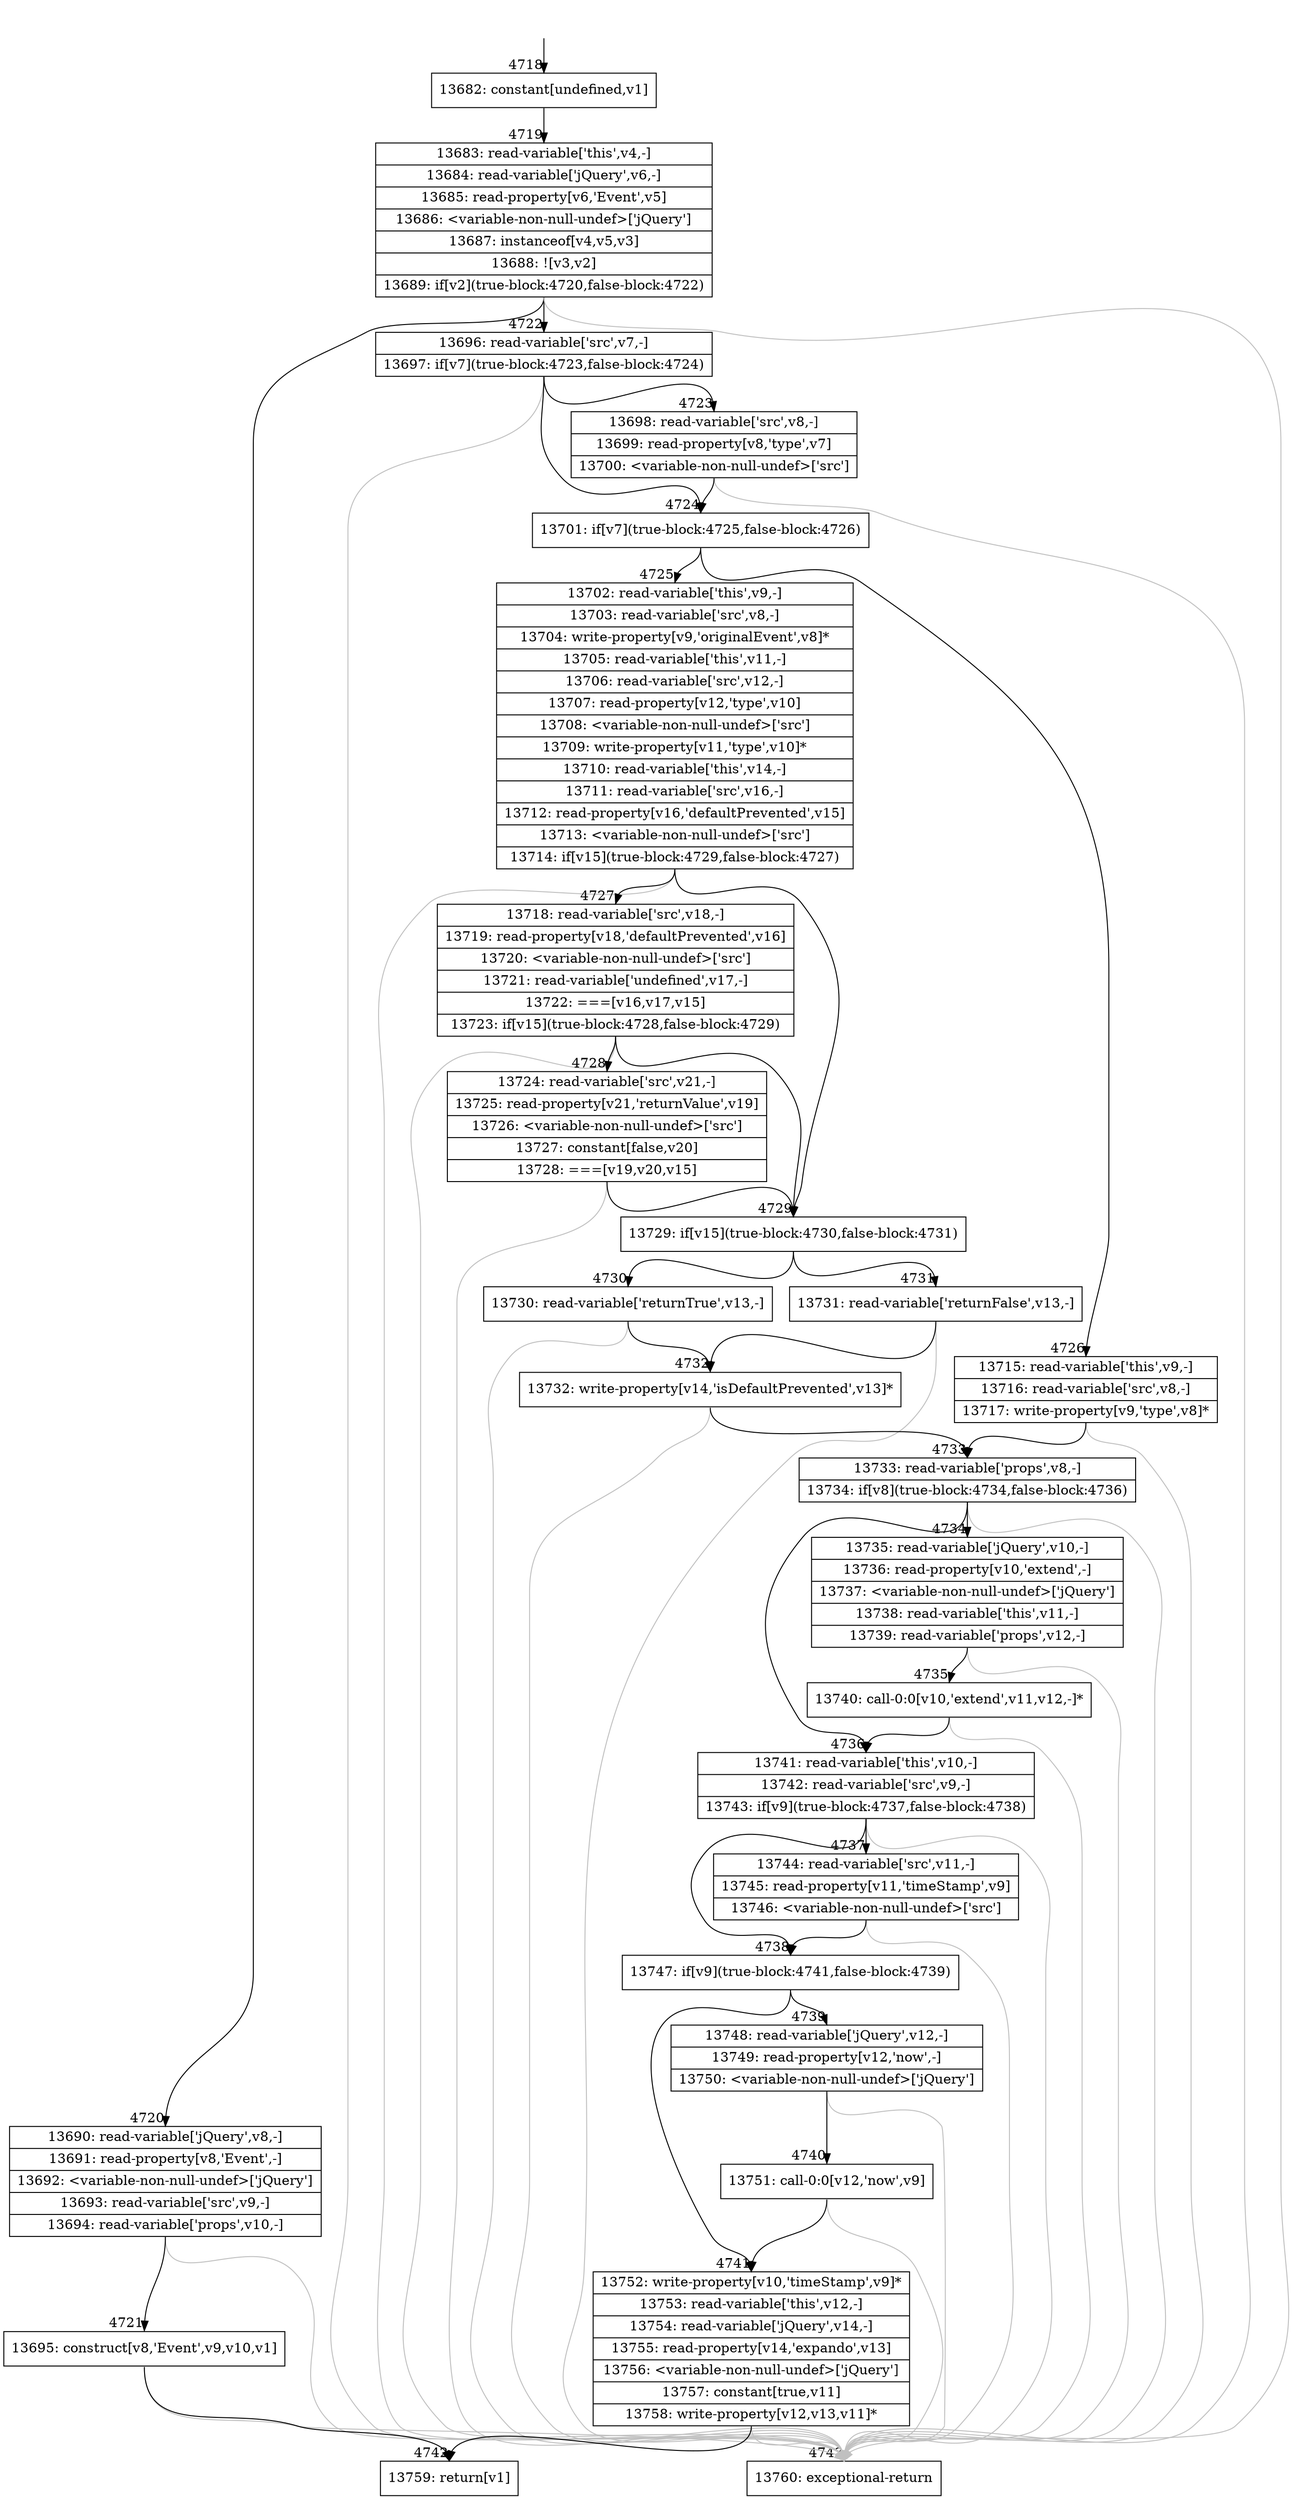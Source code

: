 digraph {
rankdir="TD"
BB_entry293[shape=none,label=""];
BB_entry293 -> BB4718 [tailport=s, headport=n, headlabel="    4718"]
BB4718 [shape=record label="{13682: constant[undefined,v1]}" ] 
BB4718 -> BB4719 [tailport=s, headport=n, headlabel="      4719"]
BB4719 [shape=record label="{13683: read-variable['this',v4,-]|13684: read-variable['jQuery',v6,-]|13685: read-property[v6,'Event',v5]|13686: \<variable-non-null-undef\>['jQuery']|13687: instanceof[v4,v5,v3]|13688: ![v3,v2]|13689: if[v2](true-block:4720,false-block:4722)}" ] 
BB4719 -> BB4720 [tailport=s, headport=n, headlabel="      4720"]
BB4719 -> BB4722 [tailport=s, headport=n, headlabel="      4722"]
BB4719 -> BB4743 [tailport=s, headport=n, color=gray, headlabel="      4743"]
BB4720 [shape=record label="{13690: read-variable['jQuery',v8,-]|13691: read-property[v8,'Event',-]|13692: \<variable-non-null-undef\>['jQuery']|13693: read-variable['src',v9,-]|13694: read-variable['props',v10,-]}" ] 
BB4720 -> BB4721 [tailport=s, headport=n, headlabel="      4721"]
BB4720 -> BB4743 [tailport=s, headport=n, color=gray]
BB4721 [shape=record label="{13695: construct[v8,'Event',v9,v10,v1]}" ] 
BB4721 -> BB4742 [tailport=s, headport=n, headlabel="      4742"]
BB4721 -> BB4743 [tailport=s, headport=n, color=gray]
BB4722 [shape=record label="{13696: read-variable['src',v7,-]|13697: if[v7](true-block:4723,false-block:4724)}" ] 
BB4722 -> BB4724 [tailport=s, headport=n, headlabel="      4724"]
BB4722 -> BB4723 [tailport=s, headport=n, headlabel="      4723"]
BB4722 -> BB4743 [tailport=s, headport=n, color=gray]
BB4723 [shape=record label="{13698: read-variable['src',v8,-]|13699: read-property[v8,'type',v7]|13700: \<variable-non-null-undef\>['src']}" ] 
BB4723 -> BB4724 [tailport=s, headport=n]
BB4723 -> BB4743 [tailport=s, headport=n, color=gray]
BB4724 [shape=record label="{13701: if[v7](true-block:4725,false-block:4726)}" ] 
BB4724 -> BB4725 [tailport=s, headport=n, headlabel="      4725"]
BB4724 -> BB4726 [tailport=s, headport=n, headlabel="      4726"]
BB4725 [shape=record label="{13702: read-variable['this',v9,-]|13703: read-variable['src',v8,-]|13704: write-property[v9,'originalEvent',v8]*|13705: read-variable['this',v11,-]|13706: read-variable['src',v12,-]|13707: read-property[v12,'type',v10]|13708: \<variable-non-null-undef\>['src']|13709: write-property[v11,'type',v10]*|13710: read-variable['this',v14,-]|13711: read-variable['src',v16,-]|13712: read-property[v16,'defaultPrevented',v15]|13713: \<variable-non-null-undef\>['src']|13714: if[v15](true-block:4729,false-block:4727)}" ] 
BB4725 -> BB4729 [tailport=s, headport=n, headlabel="      4729"]
BB4725 -> BB4727 [tailport=s, headport=n, headlabel="      4727"]
BB4725 -> BB4743 [tailport=s, headport=n, color=gray]
BB4726 [shape=record label="{13715: read-variable['this',v9,-]|13716: read-variable['src',v8,-]|13717: write-property[v9,'type',v8]*}" ] 
BB4726 -> BB4733 [tailport=s, headport=n, headlabel="      4733"]
BB4726 -> BB4743 [tailport=s, headport=n, color=gray]
BB4727 [shape=record label="{13718: read-variable['src',v18,-]|13719: read-property[v18,'defaultPrevented',v16]|13720: \<variable-non-null-undef\>['src']|13721: read-variable['undefined',v17,-]|13722: ===[v16,v17,v15]|13723: if[v15](true-block:4728,false-block:4729)}" ] 
BB4727 -> BB4729 [tailport=s, headport=n]
BB4727 -> BB4728 [tailport=s, headport=n, headlabel="      4728"]
BB4727 -> BB4743 [tailport=s, headport=n, color=gray]
BB4728 [shape=record label="{13724: read-variable['src',v21,-]|13725: read-property[v21,'returnValue',v19]|13726: \<variable-non-null-undef\>['src']|13727: constant[false,v20]|13728: ===[v19,v20,v15]}" ] 
BB4728 -> BB4729 [tailport=s, headport=n]
BB4728 -> BB4743 [tailport=s, headport=n, color=gray]
BB4729 [shape=record label="{13729: if[v15](true-block:4730,false-block:4731)}" ] 
BB4729 -> BB4730 [tailport=s, headport=n, headlabel="      4730"]
BB4729 -> BB4731 [tailport=s, headport=n, headlabel="      4731"]
BB4730 [shape=record label="{13730: read-variable['returnTrue',v13,-]}" ] 
BB4730 -> BB4732 [tailport=s, headport=n, headlabel="      4732"]
BB4730 -> BB4743 [tailport=s, headport=n, color=gray]
BB4731 [shape=record label="{13731: read-variable['returnFalse',v13,-]}" ] 
BB4731 -> BB4732 [tailport=s, headport=n]
BB4731 -> BB4743 [tailport=s, headport=n, color=gray]
BB4732 [shape=record label="{13732: write-property[v14,'isDefaultPrevented',v13]*}" ] 
BB4732 -> BB4733 [tailport=s, headport=n]
BB4732 -> BB4743 [tailport=s, headport=n, color=gray]
BB4733 [shape=record label="{13733: read-variable['props',v8,-]|13734: if[v8](true-block:4734,false-block:4736)}" ] 
BB4733 -> BB4734 [tailport=s, headport=n, headlabel="      4734"]
BB4733 -> BB4736 [tailport=s, headport=n, headlabel="      4736"]
BB4733 -> BB4743 [tailport=s, headport=n, color=gray]
BB4734 [shape=record label="{13735: read-variable['jQuery',v10,-]|13736: read-property[v10,'extend',-]|13737: \<variable-non-null-undef\>['jQuery']|13738: read-variable['this',v11,-]|13739: read-variable['props',v12,-]}" ] 
BB4734 -> BB4735 [tailport=s, headport=n, headlabel="      4735"]
BB4734 -> BB4743 [tailport=s, headport=n, color=gray]
BB4735 [shape=record label="{13740: call-0:0[v10,'extend',v11,v12,-]*}" ] 
BB4735 -> BB4736 [tailport=s, headport=n]
BB4735 -> BB4743 [tailport=s, headport=n, color=gray]
BB4736 [shape=record label="{13741: read-variable['this',v10,-]|13742: read-variable['src',v9,-]|13743: if[v9](true-block:4737,false-block:4738)}" ] 
BB4736 -> BB4738 [tailport=s, headport=n, headlabel="      4738"]
BB4736 -> BB4737 [tailport=s, headport=n, headlabel="      4737"]
BB4736 -> BB4743 [tailport=s, headport=n, color=gray]
BB4737 [shape=record label="{13744: read-variable['src',v11,-]|13745: read-property[v11,'timeStamp',v9]|13746: \<variable-non-null-undef\>['src']}" ] 
BB4737 -> BB4738 [tailport=s, headport=n]
BB4737 -> BB4743 [tailport=s, headport=n, color=gray]
BB4738 [shape=record label="{13747: if[v9](true-block:4741,false-block:4739)}" ] 
BB4738 -> BB4741 [tailport=s, headport=n, headlabel="      4741"]
BB4738 -> BB4739 [tailport=s, headport=n, headlabel="      4739"]
BB4739 [shape=record label="{13748: read-variable['jQuery',v12,-]|13749: read-property[v12,'now',-]|13750: \<variable-non-null-undef\>['jQuery']}" ] 
BB4739 -> BB4740 [tailport=s, headport=n, headlabel="      4740"]
BB4739 -> BB4743 [tailport=s, headport=n, color=gray]
BB4740 [shape=record label="{13751: call-0:0[v12,'now',v9]}" ] 
BB4740 -> BB4741 [tailport=s, headport=n]
BB4740 -> BB4743 [tailport=s, headport=n, color=gray]
BB4741 [shape=record label="{13752: write-property[v10,'timeStamp',v9]*|13753: read-variable['this',v12,-]|13754: read-variable['jQuery',v14,-]|13755: read-property[v14,'expando',v13]|13756: \<variable-non-null-undef\>['jQuery']|13757: constant[true,v11]|13758: write-property[v12,v13,v11]*}" ] 
BB4741 -> BB4742 [tailport=s, headport=n]
BB4741 -> BB4743 [tailport=s, headport=n, color=gray]
BB4742 [shape=record label="{13759: return[v1]}" ] 
BB4743 [shape=record label="{13760: exceptional-return}" ] 
}
